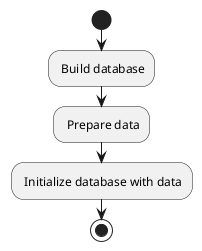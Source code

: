@startuml Data import flow

start

: Build database;

: Prepare data;

: Initialize database with data;

stop

@enduml